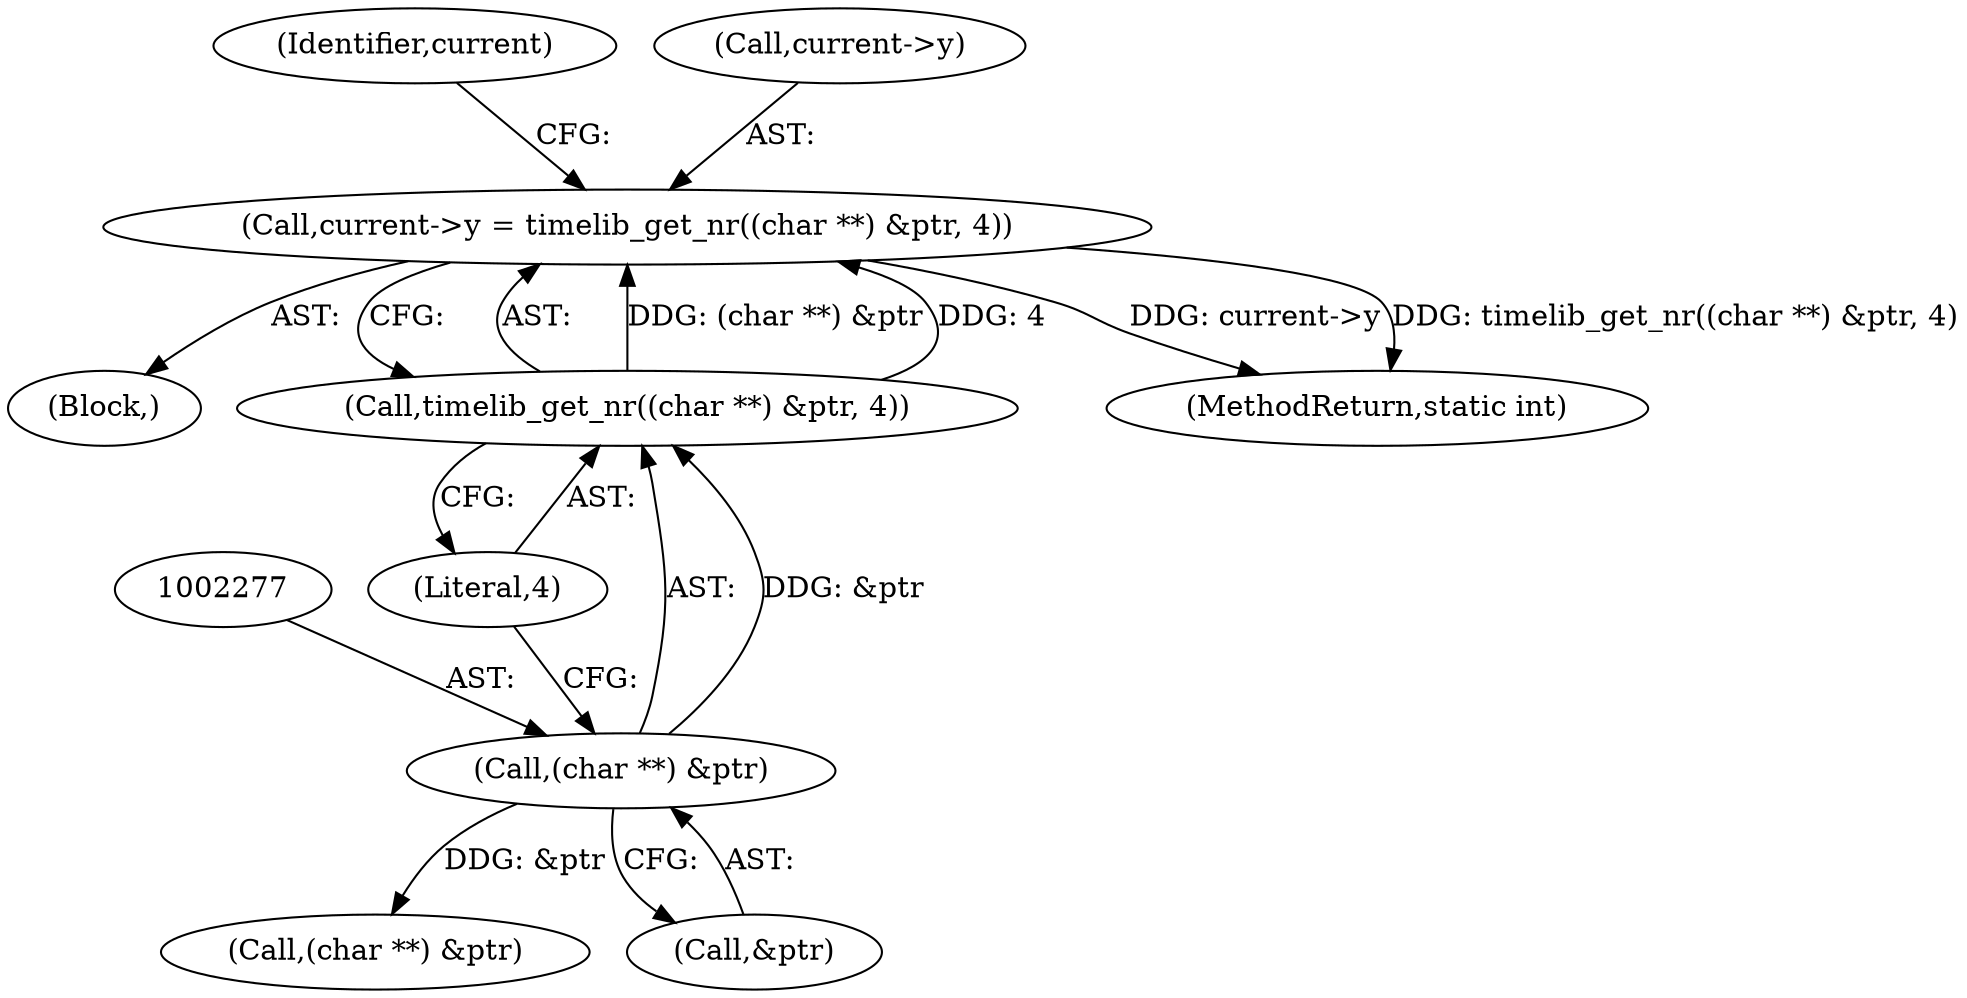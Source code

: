 digraph "0_php_12fe4e90be7bfa2a763197079f68f5568a14e071@pointer" {
"1002271" [label="(Call,current->y = timelib_get_nr((char **) &ptr, 4))"];
"1002275" [label="(Call,timelib_get_nr((char **) &ptr, 4))"];
"1002276" [label="(Call,(char **) &ptr)"];
"1002286" [label="(Call,(char **) &ptr)"];
"1002278" [label="(Call,&ptr)"];
"1002275" [label="(Call,timelib_get_nr((char **) &ptr, 4))"];
"1002280" [label="(Literal,4)"];
"1002283" [label="(Identifier,current)"];
"1002271" [label="(Call,current->y = timelib_get_nr((char **) &ptr, 4))"];
"1002272" [label="(Call,current->y)"];
"1002235" [label="(Block,)"];
"1002276" [label="(Call,(char **) &ptr)"];
"1002665" [label="(MethodReturn,static int)"];
"1002271" -> "1002235"  [label="AST: "];
"1002271" -> "1002275"  [label="CFG: "];
"1002272" -> "1002271"  [label="AST: "];
"1002275" -> "1002271"  [label="AST: "];
"1002283" -> "1002271"  [label="CFG: "];
"1002271" -> "1002665"  [label="DDG: current->y"];
"1002271" -> "1002665"  [label="DDG: timelib_get_nr((char **) &ptr, 4)"];
"1002275" -> "1002271"  [label="DDG: (char **) &ptr"];
"1002275" -> "1002271"  [label="DDG: 4"];
"1002275" -> "1002280"  [label="CFG: "];
"1002276" -> "1002275"  [label="AST: "];
"1002280" -> "1002275"  [label="AST: "];
"1002276" -> "1002275"  [label="DDG: &ptr"];
"1002276" -> "1002278"  [label="CFG: "];
"1002277" -> "1002276"  [label="AST: "];
"1002278" -> "1002276"  [label="AST: "];
"1002280" -> "1002276"  [label="CFG: "];
"1002276" -> "1002286"  [label="DDG: &ptr"];
}

